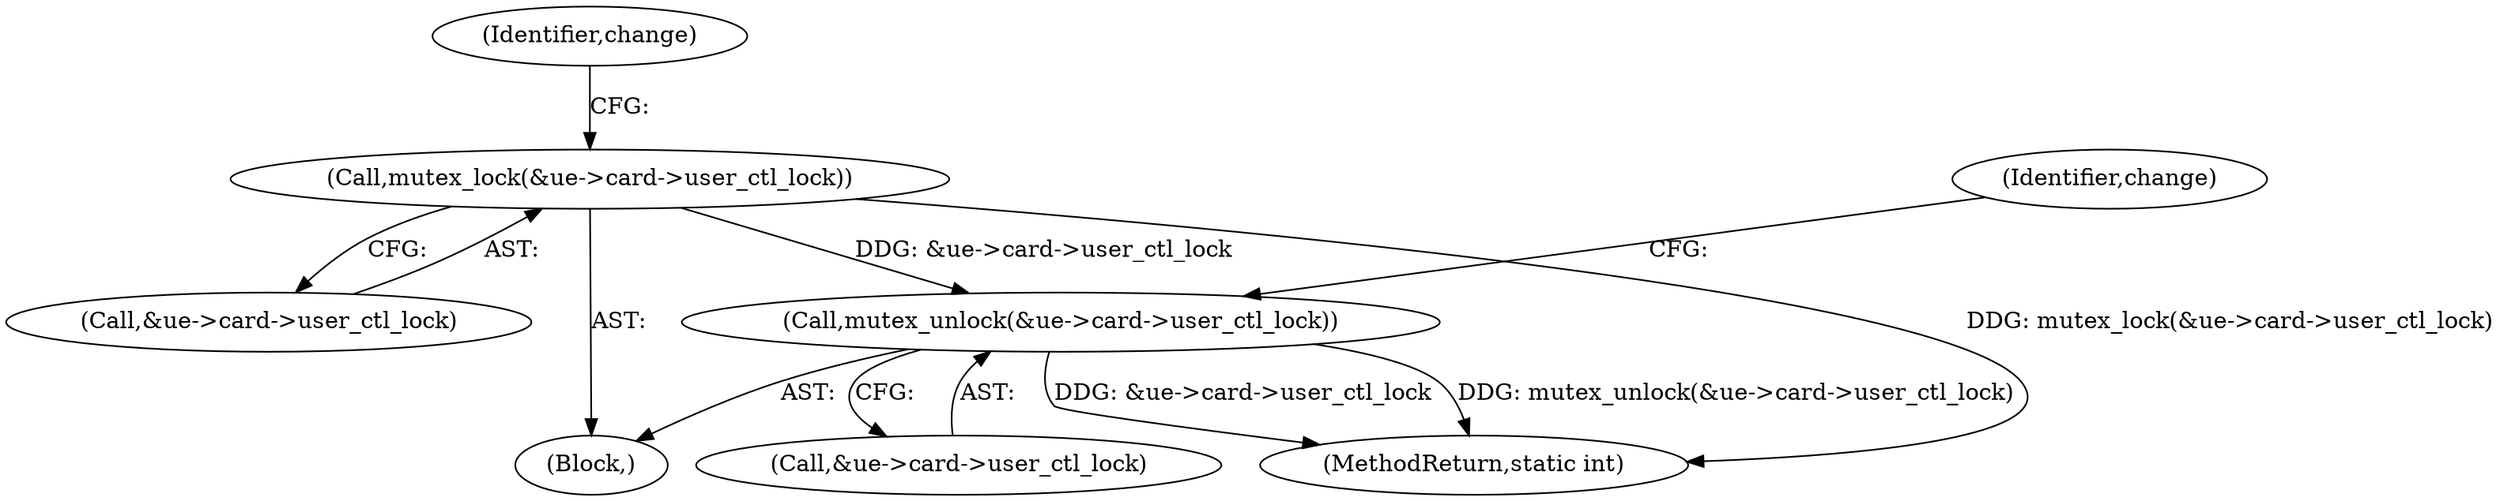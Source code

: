 digraph "0_linux_07f4d9d74a04aa7c72c5dae0ef97565f28f17b92_2@API" {
"1000182" [label="(Call,mutex_unlock(&ue->card->user_ctl_lock))"];
"1000143" [label="(Call,mutex_lock(&ue->card->user_ctl_lock))"];
"1000183" [label="(Call,&ue->card->user_ctl_lock)"];
"1000182" [label="(Call,mutex_unlock(&ue->card->user_ctl_lock))"];
"1000122" [label="(Block,)"];
"1000151" [label="(Identifier,change)"];
"1000257" [label="(MethodReturn,static int)"];
"1000144" [label="(Call,&ue->card->user_ctl_lock)"];
"1000143" [label="(Call,mutex_lock(&ue->card->user_ctl_lock))"];
"1000256" [label="(Identifier,change)"];
"1000182" -> "1000122"  [label="AST: "];
"1000182" -> "1000183"  [label="CFG: "];
"1000183" -> "1000182"  [label="AST: "];
"1000256" -> "1000182"  [label="CFG: "];
"1000182" -> "1000257"  [label="DDG: mutex_unlock(&ue->card->user_ctl_lock)"];
"1000182" -> "1000257"  [label="DDG: &ue->card->user_ctl_lock"];
"1000143" -> "1000182"  [label="DDG: &ue->card->user_ctl_lock"];
"1000143" -> "1000122"  [label="AST: "];
"1000143" -> "1000144"  [label="CFG: "];
"1000144" -> "1000143"  [label="AST: "];
"1000151" -> "1000143"  [label="CFG: "];
"1000143" -> "1000257"  [label="DDG: mutex_lock(&ue->card->user_ctl_lock)"];
}
